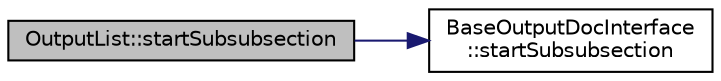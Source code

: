 digraph "OutputList::startSubsubsection"
{
 // LATEX_PDF_SIZE
  edge [fontname="Helvetica",fontsize="10",labelfontname="Helvetica",labelfontsize="10"];
  node [fontname="Helvetica",fontsize="10",shape=record];
  rankdir="LR";
  Node1 [label="OutputList::startSubsubsection",height=0.2,width=0.4,color="black", fillcolor="grey75", style="filled", fontcolor="black",tooltip=" "];
  Node1 -> Node2 [color="midnightblue",fontsize="10",style="solid",fontname="Helvetica"];
  Node2 [label="BaseOutputDocInterface\l::startSubsubsection",height=0.2,width=0.4,color="black", fillcolor="white", style="filled",URL="$classBaseOutputDocInterface.html#a7f923f13c625fccde495debb5e31eb35",tooltip=" "];
}
